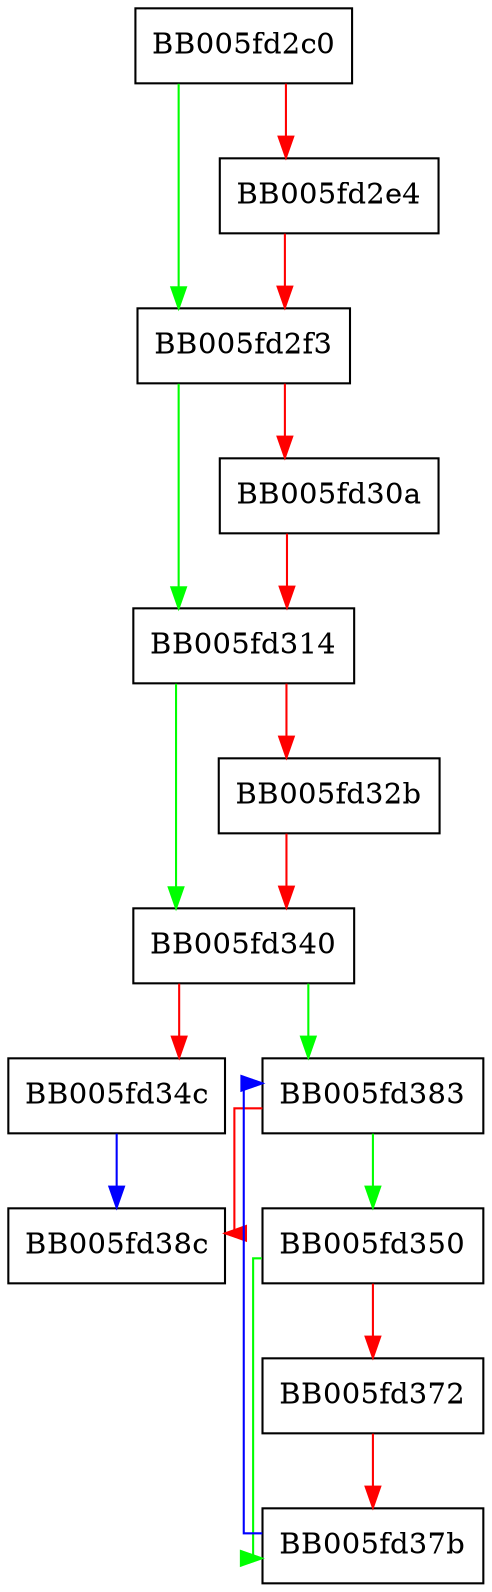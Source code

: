 digraph core_get_params {
  node [shape="box"];
  graph [splines=ortho];
  BB005fd2c0 -> BB005fd2f3 [color="green"];
  BB005fd2c0 -> BB005fd2e4 [color="red"];
  BB005fd2e4 -> BB005fd2f3 [color="red"];
  BB005fd2f3 -> BB005fd314 [color="green"];
  BB005fd2f3 -> BB005fd30a [color="red"];
  BB005fd30a -> BB005fd314 [color="red"];
  BB005fd314 -> BB005fd340 [color="green"];
  BB005fd314 -> BB005fd32b [color="red"];
  BB005fd32b -> BB005fd340 [color="red"];
  BB005fd340 -> BB005fd383 [color="green"];
  BB005fd340 -> BB005fd34c [color="red"];
  BB005fd34c -> BB005fd38c [color="blue"];
  BB005fd350 -> BB005fd37b [color="green"];
  BB005fd350 -> BB005fd372 [color="red"];
  BB005fd372 -> BB005fd37b [color="red"];
  BB005fd37b -> BB005fd383 [color="blue"];
  BB005fd383 -> BB005fd350 [color="green"];
  BB005fd383 -> BB005fd38c [color="red"];
}